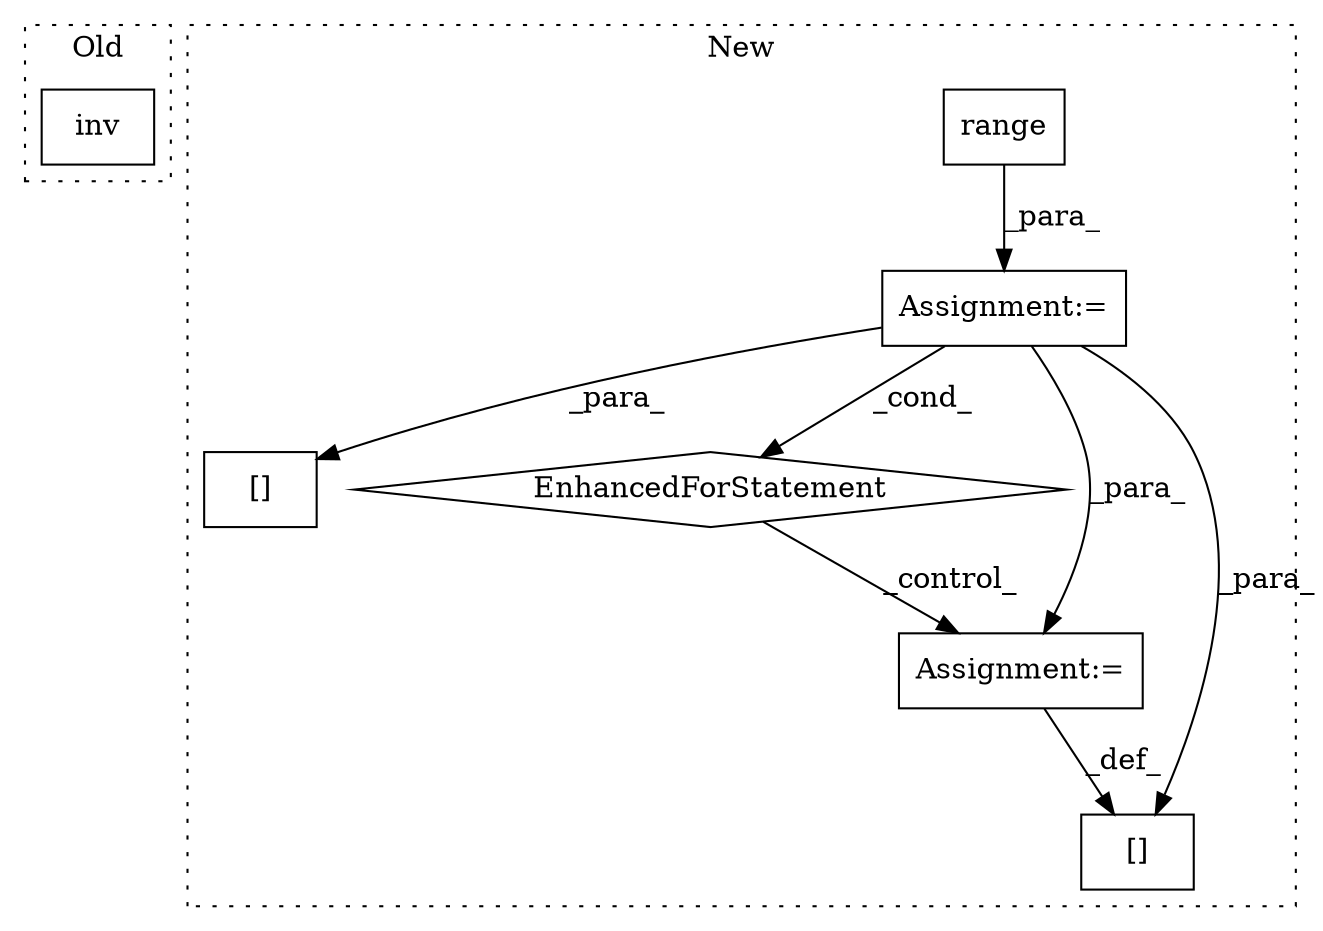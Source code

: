 digraph G {
subgraph cluster0 {
1 [label="inv" a="32" s="2851,2865" l="4,1" shape="box"];
label = "Old";
style="dotted";
}
subgraph cluster1 {
2 [label="[]" a="2" s="3328,3356" l="13,2" shape="box"];
3 [label="range" a="32" s="3270,3279" l="6,1" shape="box"];
4 [label="EnhancedForStatement" a="70" s="3201,3280" l="61,2" shape="diamond"];
5 [label="[]" a="2" s="3294,3308" l="13,1" shape="box"];
6 [label="Assignment:=" a="7" s="3309" l="2" shape="box"];
7 [label="Assignment:=" a="7" s="3201,3280" l="61,2" shape="box"];
label = "New";
style="dotted";
}
3 -> 7 [label="_para_"];
4 -> 6 [label="_control_"];
6 -> 5 [label="_def_"];
7 -> 2 [label="_para_"];
7 -> 4 [label="_cond_"];
7 -> 5 [label="_para_"];
7 -> 6 [label="_para_"];
}